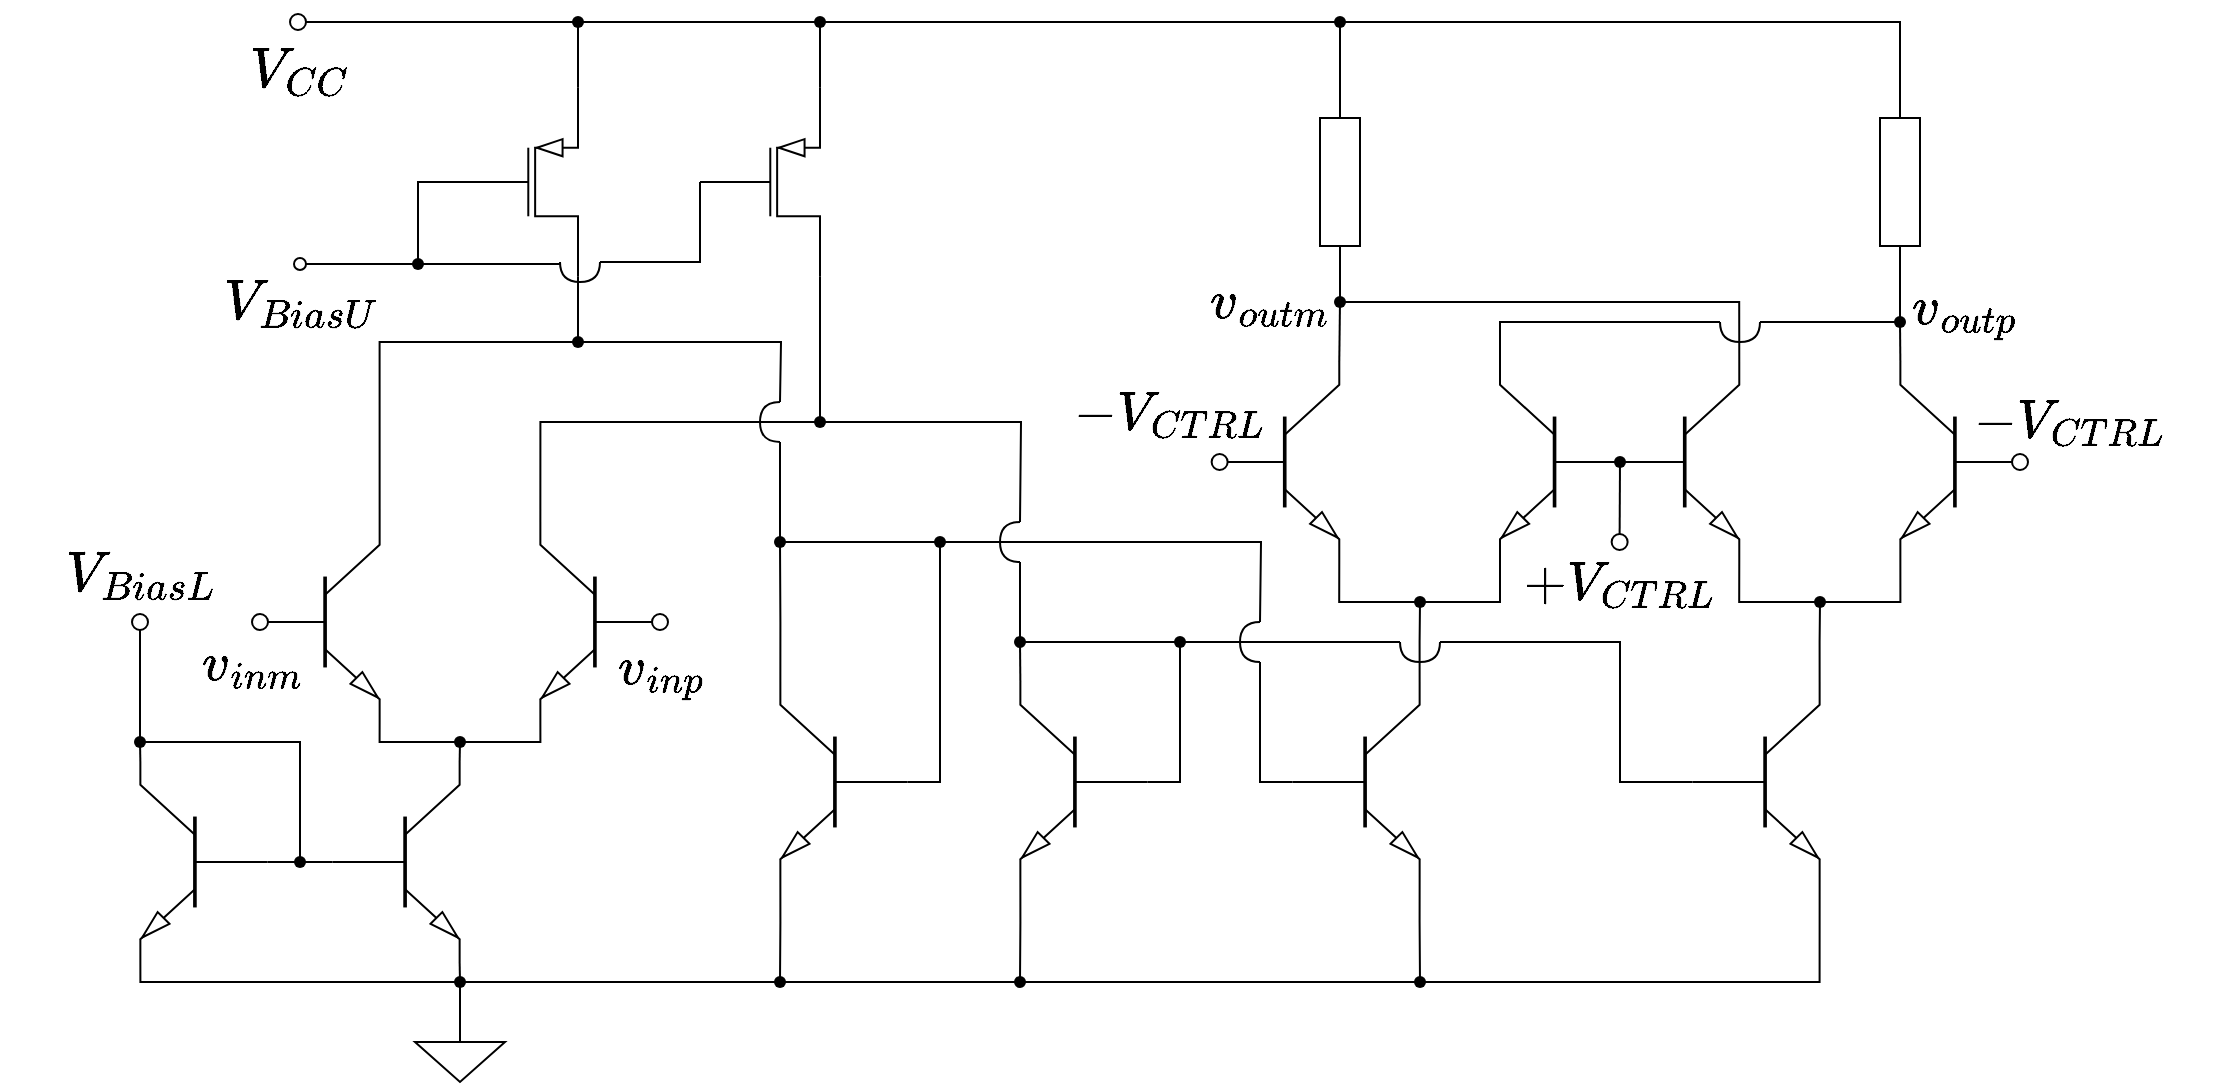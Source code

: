 <mxfile version="24.1.0" type="device">
  <diagram name="ページ1" id="3CdTRiGsujiSw6c1h7v3">
    <mxGraphModel dx="495" dy="372" grid="1" gridSize="10" guides="1" tooltips="1" connect="1" arrows="1" fold="1" page="1" pageScale="1" pageWidth="827" pageHeight="1169" math="1" shadow="0">
      <root>
        <mxCell id="0" />
        <mxCell id="1" parent="0" />
        <mxCell id="B4WlmdKC-h2AMB1wvCXI-15" value="`v_{outp}`" style="text;html=1;align=center;verticalAlign=middle;resizable=0;points=[];autosize=1;strokeColor=none;fillColor=none;fontFamily=Helvetica;fontSize=23;fontColor=default;labelBackgroundColor=default;" parent="1" vertex="1">
          <mxGeometry x="1132" y="264" width="120" height="40" as="geometry" />
        </mxCell>
        <mxCell id="8G1ynlUJSy8jMvh3_94a-14" value="&lt;span style=&quot;font-size: 24px;&quot;&gt;`V_{BiasU}`&lt;/span&gt;" style="text;html=1;align=center;verticalAlign=middle;resizable=0;points=[];autosize=1;strokeColor=none;fillColor=none;fontSize=11;fontFamily=Helvetica;fontColor=default;labelBackgroundColor=default;" parent="1" vertex="1">
          <mxGeometry x="285" y="260" width="150" height="40" as="geometry" />
        </mxCell>
        <mxCell id="YW9zwW-SNKCNuL622meQ-1" value="" style="verticalLabelPosition=bottom;shadow=0;dashed=0;align=center;html=1;verticalAlign=top;shape=mxgraph.electrical.transistors.npn_transistor_5;" parent="1" vertex="1">
          <mxGeometry x="336" y="390" width="64" height="100" as="geometry" />
        </mxCell>
        <mxCell id="PU3b96CcsqgNLKvAV13z-3" value="" style="verticalLabelPosition=bottom;shadow=0;dashed=0;align=center;html=1;verticalAlign=top;shape=mxgraph.electrical.transistors.npn_transistor_5;flipH=1;" parent="1" vertex="1">
          <mxGeometry x="480" y="390" width="64" height="100" as="geometry" />
        </mxCell>
        <mxCell id="PU3b96CcsqgNLKvAV13z-5" value="" style="verticalLabelPosition=bottom;shadow=0;dashed=0;align=center;html=1;verticalAlign=top;shape=mxgraph.electrical.transistors.npn_transistor_5;flipH=1;" parent="1" vertex="1">
          <mxGeometry x="600" y="470" width="64" height="100" as="geometry" />
        </mxCell>
        <mxCell id="PU3b96CcsqgNLKvAV13z-6" value="" style="verticalLabelPosition=bottom;shadow=0;dashed=0;align=center;html=1;verticalAlign=top;shape=mxgraph.electrical.transistors.npn_transistor_5;flipH=1;" parent="1" vertex="1">
          <mxGeometry x="720" y="470" width="64" height="100" as="geometry" />
        </mxCell>
        <mxCell id="rhWL0KDIDvepYEqkXeya-9" style="edgeStyle=orthogonalEdgeStyle;rounded=0;orthogonalLoop=1;jettySize=auto;html=1;exitX=0;exitY=0.5;exitDx=0;exitDy=0;exitPerimeter=0;strokeColor=default;align=center;verticalAlign=middle;fontFamily=Helvetica;fontSize=11;fontColor=default;labelBackgroundColor=default;endArrow=none;endFill=0;" parent="1" source="PU3b96CcsqgNLKvAV13z-10" edge="1">
          <mxGeometry relative="1" as="geometry">
            <mxPoint x="840" y="460" as="targetPoint" />
            <Array as="points">
              <mxPoint x="840" y="520" />
              <mxPoint x="840" y="460" />
            </Array>
          </mxGeometry>
        </mxCell>
        <mxCell id="PU3b96CcsqgNLKvAV13z-10" value="" style="verticalLabelPosition=bottom;shadow=0;dashed=0;align=center;html=1;verticalAlign=top;shape=mxgraph.electrical.transistors.npn_transistor_5;flipH=0;" parent="1" vertex="1">
          <mxGeometry x="856" y="470" width="64" height="100" as="geometry" />
        </mxCell>
        <mxCell id="rhWL0KDIDvepYEqkXeya-12" style="edgeStyle=orthogonalEdgeStyle;rounded=0;orthogonalLoop=1;jettySize=auto;html=1;exitX=0;exitY=0.5;exitDx=0;exitDy=0;exitPerimeter=0;strokeColor=default;align=center;verticalAlign=middle;fontFamily=Helvetica;fontSize=11;fontColor=default;labelBackgroundColor=default;endArrow=none;endFill=0;" parent="1" source="PU3b96CcsqgNLKvAV13z-11" edge="1">
          <mxGeometry relative="1" as="geometry">
            <mxPoint x="930" y="450" as="targetPoint" />
            <Array as="points">
              <mxPoint x="1020" y="520" />
              <mxPoint x="1020" y="450" />
            </Array>
          </mxGeometry>
        </mxCell>
        <mxCell id="PU3b96CcsqgNLKvAV13z-11" value="" style="verticalLabelPosition=bottom;shadow=0;dashed=0;align=center;html=1;verticalAlign=top;shape=mxgraph.electrical.transistors.npn_transistor_5;flipH=0;" parent="1" vertex="1">
          <mxGeometry x="1056" y="470" width="64" height="100" as="geometry" />
        </mxCell>
        <mxCell id="PU3b96CcsqgNLKvAV13z-12" value="" style="verticalLabelPosition=bottom;shadow=0;dashed=0;align=center;html=1;verticalAlign=top;shape=mxgraph.electrical.transistors.npn_transistor_5;" parent="1" vertex="1">
          <mxGeometry x="815.82" y="310" width="64" height="100" as="geometry" />
        </mxCell>
        <mxCell id="EGvIFpS6Go4X7f_-xKNk-6" style="edgeStyle=orthogonalEdgeStyle;shape=connector;rounded=0;orthogonalLoop=1;jettySize=auto;html=1;exitX=1;exitY=0;exitDx=0;exitDy=0;exitPerimeter=0;labelBackgroundColor=default;strokeColor=default;fontFamily=Helvetica;fontSize=11;fontColor=default;endArrow=none;endFill=0;" parent="1" source="PU3b96CcsqgNLKvAV13z-13" edge="1">
          <mxGeometry relative="1" as="geometry">
            <mxPoint x="1070" y="290" as="targetPoint" />
            <Array as="points">
              <mxPoint x="960" y="290" />
            </Array>
          </mxGeometry>
        </mxCell>
        <mxCell id="PU3b96CcsqgNLKvAV13z-13" value="" style="verticalLabelPosition=bottom;shadow=0;dashed=0;align=center;html=1;verticalAlign=top;shape=mxgraph.electrical.transistors.npn_transistor_5;flipH=1;" parent="1" vertex="1">
          <mxGeometry x="959.82" y="310" width="64" height="100" as="geometry" />
        </mxCell>
        <mxCell id="PU3b96CcsqgNLKvAV13z-14" value="" style="verticalLabelPosition=bottom;shadow=0;dashed=0;align=center;html=1;verticalAlign=top;shape=mxgraph.electrical.transistors.npn_transistor_5;" parent="1" vertex="1">
          <mxGeometry x="1015.82" y="310" width="64" height="100" as="geometry" />
        </mxCell>
        <mxCell id="PU3b96CcsqgNLKvAV13z-15" value="" style="verticalLabelPosition=bottom;shadow=0;dashed=0;align=center;html=1;verticalAlign=top;shape=mxgraph.electrical.transistors.npn_transistor_5;flipH=1;" parent="1" vertex="1">
          <mxGeometry x="1160" y="310" width="64" height="100" as="geometry" />
        </mxCell>
        <mxCell id="PU3b96CcsqgNLKvAV13z-16" value="" style="shape=waypoint;sketch=0;fillStyle=solid;size=6;pointerEvents=1;points=[];fillColor=none;resizable=0;rotatable=0;perimeter=centerPerimeter;snapToPoint=1;fontFamily=Helvetica;fontSize=11;fontColor=default;labelBackgroundColor=default;" parent="1" vertex="1">
          <mxGeometry x="910" y="420" width="20" height="20" as="geometry" />
        </mxCell>
        <mxCell id="PU3b96CcsqgNLKvAV13z-17" style="edgeStyle=orthogonalEdgeStyle;rounded=0;orthogonalLoop=1;jettySize=auto;html=1;exitX=1;exitY=1;exitDx=0;exitDy=0;exitPerimeter=0;entryX=0.007;entryY=0.429;entryDx=0;entryDy=0;entryPerimeter=0;strokeColor=default;align=center;verticalAlign=middle;fontFamily=Helvetica;fontSize=11;fontColor=default;labelBackgroundColor=default;endArrow=none;endFill=0;" parent="1" source="PU3b96CcsqgNLKvAV13z-12" target="PU3b96CcsqgNLKvAV13z-16" edge="1">
          <mxGeometry relative="1" as="geometry">
            <Array as="points">
              <mxPoint x="879.82" y="430" />
            </Array>
          </mxGeometry>
        </mxCell>
        <mxCell id="PU3b96CcsqgNLKvAV13z-18" style="edgeStyle=orthogonalEdgeStyle;rounded=0;orthogonalLoop=1;jettySize=auto;html=1;exitX=1;exitY=1;exitDx=0;exitDy=0;exitPerimeter=0;entryX=0.96;entryY=0.643;entryDx=0;entryDy=0;entryPerimeter=0;strokeColor=default;align=center;verticalAlign=middle;fontFamily=Helvetica;fontSize=11;fontColor=default;labelBackgroundColor=default;endArrow=none;endFill=0;" parent="1" source="PU3b96CcsqgNLKvAV13z-13" target="PU3b96CcsqgNLKvAV13z-16" edge="1">
          <mxGeometry relative="1" as="geometry">
            <Array as="points">
              <mxPoint x="959.82" y="430" />
            </Array>
          </mxGeometry>
        </mxCell>
        <mxCell id="B4WlmdKC-h2AMB1wvCXI-6" style="edgeStyle=orthogonalEdgeStyle;rounded=0;orthogonalLoop=1;jettySize=auto;html=1;entryX=0.5;entryY=0;entryDx=0;entryDy=0;endArrow=none;endFill=0;" parent="1" source="PU3b96CcsqgNLKvAV13z-19" target="B4WlmdKC-h2AMB1wvCXI-3" edge="1">
          <mxGeometry relative="1" as="geometry" />
        </mxCell>
        <mxCell id="PU3b96CcsqgNLKvAV13z-19" value="" style="shape=waypoint;sketch=0;fillStyle=solid;size=6;pointerEvents=1;points=[];fillColor=none;resizable=0;rotatable=0;perimeter=centerPerimeter;snapToPoint=1;fontFamily=Helvetica;fontSize=11;fontColor=default;labelBackgroundColor=default;" parent="1" vertex="1">
          <mxGeometry x="1010" y="350" width="20" height="20" as="geometry" />
        </mxCell>
        <mxCell id="PU3b96CcsqgNLKvAV13z-20" style="edgeStyle=orthogonalEdgeStyle;rounded=0;orthogonalLoop=1;jettySize=auto;html=1;exitX=0;exitY=0.5;exitDx=0;exitDy=0;exitPerimeter=0;entryX=0.007;entryY=0.476;entryDx=0;entryDy=0;entryPerimeter=0;strokeColor=default;align=center;verticalAlign=middle;fontFamily=Helvetica;fontSize=11;fontColor=default;labelBackgroundColor=default;endArrow=none;endFill=0;" parent="1" source="PU3b96CcsqgNLKvAV13z-13" target="PU3b96CcsqgNLKvAV13z-19" edge="1">
          <mxGeometry relative="1" as="geometry" />
        </mxCell>
        <mxCell id="PU3b96CcsqgNLKvAV13z-21" style="edgeStyle=orthogonalEdgeStyle;rounded=0;orthogonalLoop=1;jettySize=auto;html=1;exitX=0;exitY=0.5;exitDx=0;exitDy=0;exitPerimeter=0;entryX=0.96;entryY=0.595;entryDx=0;entryDy=0;entryPerimeter=0;strokeColor=default;align=center;verticalAlign=middle;fontFamily=Helvetica;fontSize=11;fontColor=default;labelBackgroundColor=default;endArrow=none;endFill=0;" parent="1" source="PU3b96CcsqgNLKvAV13z-14" target="PU3b96CcsqgNLKvAV13z-19" edge="1">
          <mxGeometry relative="1" as="geometry" />
        </mxCell>
        <mxCell id="PU3b96CcsqgNLKvAV13z-22" value="" style="shape=waypoint;sketch=0;fillStyle=solid;size=6;pointerEvents=1;points=[];fillColor=none;resizable=0;rotatable=0;perimeter=centerPerimeter;snapToPoint=1;fontFamily=Helvetica;fontSize=11;fontColor=default;labelBackgroundColor=default;" parent="1" vertex="1">
          <mxGeometry x="1110" y="420" width="20" height="20" as="geometry" />
        </mxCell>
        <mxCell id="PU3b96CcsqgNLKvAV13z-23" style="edgeStyle=orthogonalEdgeStyle;rounded=0;orthogonalLoop=1;jettySize=auto;html=1;exitX=1;exitY=1;exitDx=0;exitDy=0;exitPerimeter=0;entryX=0.079;entryY=0.31;entryDx=0;entryDy=0;entryPerimeter=0;strokeColor=default;align=center;verticalAlign=middle;fontFamily=Helvetica;fontSize=11;fontColor=default;labelBackgroundColor=default;endArrow=none;endFill=0;" parent="1" source="PU3b96CcsqgNLKvAV13z-14" target="PU3b96CcsqgNLKvAV13z-22" edge="1">
          <mxGeometry relative="1" as="geometry">
            <Array as="points">
              <mxPoint x="1080" y="430" />
            </Array>
          </mxGeometry>
        </mxCell>
        <mxCell id="PU3b96CcsqgNLKvAV13z-24" style="edgeStyle=orthogonalEdgeStyle;rounded=0;orthogonalLoop=1;jettySize=auto;html=1;exitX=1;exitY=1;exitDx=0;exitDy=0;exitPerimeter=0;entryX=0.96;entryY=0.381;entryDx=0;entryDy=0;entryPerimeter=0;strokeColor=default;align=center;verticalAlign=middle;fontFamily=Helvetica;fontSize=11;fontColor=default;labelBackgroundColor=default;endArrow=none;endFill=0;" parent="1" source="PU3b96CcsqgNLKvAV13z-15" target="PU3b96CcsqgNLKvAV13z-22" edge="1">
          <mxGeometry relative="1" as="geometry">
            <Array as="points">
              <mxPoint x="1160" y="430" />
            </Array>
          </mxGeometry>
        </mxCell>
        <mxCell id="PU3b96CcsqgNLKvAV13z-25" style="edgeStyle=orthogonalEdgeStyle;rounded=0;orthogonalLoop=1;jettySize=auto;html=1;exitX=1;exitY=0;exitDx=0;exitDy=0;exitPerimeter=0;entryX=0.531;entryY=1.024;entryDx=0;entryDy=0;entryPerimeter=0;strokeColor=default;align=center;verticalAlign=middle;fontFamily=Helvetica;fontSize=11;fontColor=default;labelBackgroundColor=default;endArrow=none;endFill=0;" parent="1" source="PU3b96CcsqgNLKvAV13z-11" target="PU3b96CcsqgNLKvAV13z-22" edge="1">
          <mxGeometry relative="1" as="geometry" />
        </mxCell>
        <mxCell id="PU3b96CcsqgNLKvAV13z-26" style="edgeStyle=orthogonalEdgeStyle;rounded=0;orthogonalLoop=1;jettySize=auto;html=1;exitX=1;exitY=0;exitDx=0;exitDy=0;exitPerimeter=0;entryX=0.436;entryY=1.119;entryDx=0;entryDy=0;entryPerimeter=0;strokeColor=default;align=center;verticalAlign=middle;fontFamily=Helvetica;fontSize=11;fontColor=default;labelBackgroundColor=default;endArrow=none;endFill=0;" parent="1" source="PU3b96CcsqgNLKvAV13z-10" target="PU3b96CcsqgNLKvAV13z-16" edge="1">
          <mxGeometry relative="1" as="geometry" />
        </mxCell>
        <mxCell id="rhWL0KDIDvepYEqkXeya-3" style="edgeStyle=orthogonalEdgeStyle;rounded=0;orthogonalLoop=1;jettySize=auto;html=1;strokeColor=default;align=center;verticalAlign=middle;fontFamily=Helvetica;fontSize=11;fontColor=default;labelBackgroundColor=default;endArrow=none;endFill=0;" parent="1" source="PU3b96CcsqgNLKvAV13z-30" edge="1">
          <mxGeometry relative="1" as="geometry">
            <mxPoint x="600" y="350.0" as="targetPoint" />
          </mxGeometry>
        </mxCell>
        <mxCell id="PU3b96CcsqgNLKvAV13z-30" value="" style="shape=waypoint;sketch=0;fillStyle=solid;size=6;pointerEvents=1;points=[];fillColor=none;resizable=0;rotatable=0;perimeter=centerPerimeter;snapToPoint=1;fontFamily=Helvetica;fontSize=11;fontColor=default;labelBackgroundColor=default;" parent="1" vertex="1">
          <mxGeometry x="590" y="390" width="20" height="20" as="geometry" />
        </mxCell>
        <mxCell id="rhWL0KDIDvepYEqkXeya-6" style="edgeStyle=orthogonalEdgeStyle;rounded=0;orthogonalLoop=1;jettySize=auto;html=1;strokeColor=default;align=center;verticalAlign=middle;fontFamily=Helvetica;fontSize=11;fontColor=default;labelBackgroundColor=default;endArrow=none;endFill=0;" parent="1" source="PU3b96CcsqgNLKvAV13z-31" edge="1">
          <mxGeometry relative="1" as="geometry">
            <mxPoint x="720" y="410.0" as="targetPoint" />
          </mxGeometry>
        </mxCell>
        <mxCell id="PU3b96CcsqgNLKvAV13z-31" value="" style="shape=waypoint;sketch=0;fillStyle=solid;size=6;pointerEvents=1;points=[];fillColor=none;resizable=0;rotatable=0;perimeter=centerPerimeter;snapToPoint=1;fontFamily=Helvetica;fontSize=11;fontColor=default;labelBackgroundColor=default;" parent="1" vertex="1">
          <mxGeometry x="710" y="440" width="20" height="20" as="geometry" />
        </mxCell>
        <mxCell id="PU3b96CcsqgNLKvAV13z-32" style="edgeStyle=orthogonalEdgeStyle;rounded=0;orthogonalLoop=1;jettySize=auto;html=1;exitX=1;exitY=0;exitDx=0;exitDy=0;exitPerimeter=0;entryX=0.674;entryY=1.024;entryDx=0;entryDy=0;entryPerimeter=0;strokeColor=default;align=center;verticalAlign=middle;fontFamily=Helvetica;fontSize=11;fontColor=default;labelBackgroundColor=default;endArrow=none;endFill=0;" parent="1" source="PU3b96CcsqgNLKvAV13z-5" target="PU3b96CcsqgNLKvAV13z-30" edge="1">
          <mxGeometry relative="1" as="geometry" />
        </mxCell>
        <mxCell id="PU3b96CcsqgNLKvAV13z-33" style="edgeStyle=orthogonalEdgeStyle;rounded=0;orthogonalLoop=1;jettySize=auto;html=1;exitX=1;exitY=0;exitDx=0;exitDy=0;exitPerimeter=0;entryX=0.483;entryY=1.071;entryDx=0;entryDy=0;entryPerimeter=0;strokeColor=default;align=center;verticalAlign=middle;fontFamily=Helvetica;fontSize=11;fontColor=default;labelBackgroundColor=default;endArrow=none;endFill=0;" parent="1" source="PU3b96CcsqgNLKvAV13z-6" target="PU3b96CcsqgNLKvAV13z-31" edge="1">
          <mxGeometry relative="1" as="geometry" />
        </mxCell>
        <mxCell id="rhWL0KDIDvepYEqkXeya-8" style="edgeStyle=orthogonalEdgeStyle;rounded=0;orthogonalLoop=1;jettySize=auto;html=1;strokeColor=default;align=center;verticalAlign=middle;fontFamily=Helvetica;fontSize=11;fontColor=default;labelBackgroundColor=default;endArrow=none;endFill=0;" parent="1" source="PU3b96CcsqgNLKvAV13z-37" edge="1">
          <mxGeometry relative="1" as="geometry">
            <mxPoint x="840" y="440" as="targetPoint" />
          </mxGeometry>
        </mxCell>
        <mxCell id="PU3b96CcsqgNLKvAV13z-37" value="" style="shape=waypoint;sketch=0;fillStyle=solid;size=6;pointerEvents=1;points=[];fillColor=none;resizable=0;rotatable=0;perimeter=centerPerimeter;snapToPoint=1;fontFamily=Helvetica;fontSize=11;fontColor=default;labelBackgroundColor=default;" parent="1" vertex="1">
          <mxGeometry x="670" y="390" width="20" height="20" as="geometry" />
        </mxCell>
        <mxCell id="PU3b96CcsqgNLKvAV13z-38" style="edgeStyle=orthogonalEdgeStyle;rounded=0;orthogonalLoop=1;jettySize=auto;html=1;exitX=0;exitY=0.5;exitDx=0;exitDy=0;exitPerimeter=0;entryX=0.555;entryY=1.048;entryDx=0;entryDy=0;entryPerimeter=0;strokeColor=default;align=center;verticalAlign=middle;fontFamily=Helvetica;fontSize=11;fontColor=default;labelBackgroundColor=default;endArrow=none;endFill=0;" parent="1" source="PU3b96CcsqgNLKvAV13z-5" target="PU3b96CcsqgNLKvAV13z-37" edge="1">
          <mxGeometry relative="1" as="geometry">
            <Array as="points">
              <mxPoint x="680" y="520" />
            </Array>
          </mxGeometry>
        </mxCell>
        <mxCell id="PU3b96CcsqgNLKvAV13z-39" style="edgeStyle=orthogonalEdgeStyle;rounded=0;orthogonalLoop=1;jettySize=auto;html=1;entryX=-0.017;entryY=0.643;entryDx=0;entryDy=0;entryPerimeter=0;strokeColor=default;align=center;verticalAlign=middle;fontFamily=Helvetica;fontSize=11;fontColor=default;labelBackgroundColor=default;endArrow=none;endFill=0;" parent="1" source="PU3b96CcsqgNLKvAV13z-30" target="PU3b96CcsqgNLKvAV13z-37" edge="1">
          <mxGeometry relative="1" as="geometry" />
        </mxCell>
        <mxCell id="rhWL0KDIDvepYEqkXeya-2" style="edgeStyle=orthogonalEdgeStyle;rounded=0;orthogonalLoop=1;jettySize=auto;html=1;endArrow=none;endFill=0;" parent="1" source="PU3b96CcsqgNLKvAV13z-44" edge="1">
          <mxGeometry relative="1" as="geometry">
            <mxPoint x="600" y="330.0" as="targetPoint" />
          </mxGeometry>
        </mxCell>
        <mxCell id="PU3b96CcsqgNLKvAV13z-44" value="" style="shape=waypoint;sketch=0;fillStyle=solid;size=6;pointerEvents=1;points=[];fillColor=none;resizable=0;rotatable=0;perimeter=centerPerimeter;snapToPoint=1;fontFamily=Helvetica;fontSize=11;fontColor=default;labelBackgroundColor=default;" parent="1" vertex="1">
          <mxGeometry x="489" y="290" width="20" height="20" as="geometry" />
        </mxCell>
        <mxCell id="rhWL0KDIDvepYEqkXeya-5" style="edgeStyle=orthogonalEdgeStyle;rounded=0;orthogonalLoop=1;jettySize=auto;html=1;strokeColor=default;align=center;verticalAlign=middle;fontFamily=Helvetica;fontSize=11;fontColor=default;labelBackgroundColor=default;endArrow=none;endFill=0;" parent="1" source="PU3b96CcsqgNLKvAV13z-45" edge="1">
          <mxGeometry relative="1" as="geometry">
            <mxPoint x="720" y="390.0" as="targetPoint" />
          </mxGeometry>
        </mxCell>
        <mxCell id="PU3b96CcsqgNLKvAV13z-45" value="" style="shape=waypoint;sketch=0;fillStyle=solid;size=6;pointerEvents=1;points=[];fillColor=none;resizable=0;rotatable=0;perimeter=centerPerimeter;snapToPoint=1;fontFamily=Helvetica;fontSize=11;fontColor=default;labelBackgroundColor=default;" parent="1" vertex="1">
          <mxGeometry x="610" y="330" width="20" height="20" as="geometry" />
        </mxCell>
        <mxCell id="PU3b96CcsqgNLKvAV13z-47" style="edgeStyle=orthogonalEdgeStyle;rounded=0;orthogonalLoop=1;jettySize=auto;html=1;exitX=1;exitY=0;exitDx=0;exitDy=0;exitPerimeter=0;entryX=0.043;entryY=0.693;entryDx=0;entryDy=0;entryPerimeter=0;strokeColor=default;align=center;verticalAlign=middle;fontFamily=Helvetica;fontSize=11;fontColor=default;labelBackgroundColor=default;endArrow=none;endFill=0;" parent="1" source="PU3b96CcsqgNLKvAV13z-3" target="PU3b96CcsqgNLKvAV13z-45" edge="1">
          <mxGeometry relative="1" as="geometry">
            <Array as="points">
              <mxPoint x="480" y="340" />
            </Array>
          </mxGeometry>
        </mxCell>
        <mxCell id="PU3b96CcsqgNLKvAV13z-50" style="edgeStyle=orthogonalEdgeStyle;rounded=0;orthogonalLoop=1;jettySize=auto;html=1;exitX=1;exitY=0;exitDx=0;exitDy=0;exitPerimeter=0;entryX=-0.136;entryY=0.293;entryDx=0;entryDy=0;entryPerimeter=0;strokeColor=default;align=center;verticalAlign=middle;fontFamily=Helvetica;fontSize=11;fontColor=default;labelBackgroundColor=default;endArrow=none;endFill=0;" parent="1" source="YW9zwW-SNKCNuL622meQ-1" target="PU3b96CcsqgNLKvAV13z-44" edge="1">
          <mxGeometry relative="1" as="geometry">
            <Array as="points">
              <mxPoint x="400" y="300" />
            </Array>
          </mxGeometry>
        </mxCell>
        <mxCell id="PU3b96CcsqgNLKvAV13z-53" value="" style="pointerEvents=1;verticalLabelPosition=bottom;shadow=0;dashed=0;align=center;html=1;verticalAlign=top;shape=mxgraph.electrical.resistors.resistor_1;fontFamily=Helvetica;fontSize=11;fontColor=default;labelBackgroundColor=default;direction=south;" parent="1" vertex="1">
          <mxGeometry x="870.0" y="170" width="20" height="100" as="geometry" />
        </mxCell>
        <mxCell id="PU3b96CcsqgNLKvAV13z-54" value="" style="pointerEvents=1;verticalLabelPosition=bottom;shadow=0;dashed=0;align=center;html=1;verticalAlign=top;shape=mxgraph.electrical.resistors.resistor_1;fontFamily=Helvetica;fontSize=11;fontColor=default;labelBackgroundColor=default;direction=south;" parent="1" vertex="1">
          <mxGeometry x="1150" y="170" width="20" height="100" as="geometry" />
        </mxCell>
        <mxCell id="PU3b96CcsqgNLKvAV13z-55" value="" style="shape=waypoint;sketch=0;fillStyle=solid;size=6;pointerEvents=1;points=[];fillColor=none;resizable=0;rotatable=0;perimeter=centerPerimeter;snapToPoint=1;fontFamily=Helvetica;fontSize=11;fontColor=default;labelBackgroundColor=default;" parent="1" vertex="1">
          <mxGeometry x="870" y="270" width="20" height="20" as="geometry" />
        </mxCell>
        <mxCell id="EGvIFpS6Go4X7f_-xKNk-5" style="edgeStyle=orthogonalEdgeStyle;shape=connector;rounded=0;orthogonalLoop=1;jettySize=auto;html=1;labelBackgroundColor=default;strokeColor=default;fontFamily=Helvetica;fontSize=11;fontColor=default;endArrow=none;endFill=0;" parent="1" source="PU3b96CcsqgNLKvAV13z-56" edge="1">
          <mxGeometry relative="1" as="geometry">
            <mxPoint x="1090" y="290" as="targetPoint" />
          </mxGeometry>
        </mxCell>
        <mxCell id="PU3b96CcsqgNLKvAV13z-56" value="" style="shape=waypoint;sketch=0;fillStyle=solid;size=6;pointerEvents=1;points=[];fillColor=none;resizable=0;rotatable=0;perimeter=centerPerimeter;snapToPoint=1;fontFamily=Helvetica;fontSize=11;fontColor=default;labelBackgroundColor=default;" parent="1" vertex="1">
          <mxGeometry x="1150" y="280" width="20" height="20" as="geometry" />
        </mxCell>
        <mxCell id="PU3b96CcsqgNLKvAV13z-57" style="edgeStyle=orthogonalEdgeStyle;rounded=0;orthogonalLoop=1;jettySize=auto;html=1;exitX=1;exitY=0;exitDx=0;exitDy=0;exitPerimeter=0;entryX=0.414;entryY=1.007;entryDx=0;entryDy=0;entryPerimeter=0;strokeColor=default;align=center;verticalAlign=middle;fontFamily=Helvetica;fontSize=11;fontColor=default;labelBackgroundColor=default;endArrow=none;endFill=0;" parent="1" source="PU3b96CcsqgNLKvAV13z-12" target="PU3b96CcsqgNLKvAV13z-55" edge="1">
          <mxGeometry relative="1" as="geometry" />
        </mxCell>
        <mxCell id="PU3b96CcsqgNLKvAV13z-58" style="edgeStyle=orthogonalEdgeStyle;rounded=0;orthogonalLoop=1;jettySize=auto;html=1;exitX=1;exitY=0.5;exitDx=0;exitDy=0;exitPerimeter=0;entryX=0.633;entryY=0.117;entryDx=0;entryDy=0;entryPerimeter=0;strokeColor=default;align=center;verticalAlign=middle;fontFamily=Helvetica;fontSize=11;fontColor=default;labelBackgroundColor=default;endArrow=none;endFill=0;" parent="1" source="PU3b96CcsqgNLKvAV13z-53" target="PU3b96CcsqgNLKvAV13z-55" edge="1">
          <mxGeometry relative="1" as="geometry" />
        </mxCell>
        <mxCell id="PU3b96CcsqgNLKvAV13z-59" style="edgeStyle=orthogonalEdgeStyle;rounded=0;orthogonalLoop=1;jettySize=auto;html=1;exitX=1;exitY=0.5;exitDx=0;exitDy=0;exitPerimeter=0;entryX=0.5;entryY=-0.033;entryDx=0;entryDy=0;entryPerimeter=0;strokeColor=default;align=center;verticalAlign=middle;fontFamily=Helvetica;fontSize=11;fontColor=default;labelBackgroundColor=default;endArrow=none;endFill=0;" parent="1" source="PU3b96CcsqgNLKvAV13z-54" target="PU3b96CcsqgNLKvAV13z-56" edge="1">
          <mxGeometry relative="1" as="geometry" />
        </mxCell>
        <mxCell id="PU3b96CcsqgNLKvAV13z-60" style="edgeStyle=orthogonalEdgeStyle;rounded=0;orthogonalLoop=1;jettySize=auto;html=1;exitX=1;exitY=0;exitDx=0;exitDy=0;exitPerimeter=0;entryX=0.583;entryY=0.967;entryDx=0;entryDy=0;entryPerimeter=0;strokeColor=default;align=center;verticalAlign=middle;fontFamily=Helvetica;fontSize=11;fontColor=default;labelBackgroundColor=default;endArrow=none;endFill=0;" parent="1" source="PU3b96CcsqgNLKvAV13z-15" target="PU3b96CcsqgNLKvAV13z-56" edge="1">
          <mxGeometry relative="1" as="geometry" />
        </mxCell>
        <mxCell id="PU3b96CcsqgNLKvAV13z-61" style="edgeStyle=orthogonalEdgeStyle;rounded=0;orthogonalLoop=1;jettySize=auto;html=1;exitX=1;exitY=0;exitDx=0;exitDy=0;exitPerimeter=0;entryX=0.9;entryY=0.483;entryDx=0;entryDy=0;entryPerimeter=0;strokeColor=default;align=center;verticalAlign=middle;fontFamily=Helvetica;fontSize=11;fontColor=default;labelBackgroundColor=default;endArrow=none;endFill=0;" parent="1" source="PU3b96CcsqgNLKvAV13z-14" target="PU3b96CcsqgNLKvAV13z-55" edge="1">
          <mxGeometry relative="1" as="geometry">
            <Array as="points">
              <mxPoint x="1080" y="280" />
            </Array>
          </mxGeometry>
        </mxCell>
        <mxCell id="PU3b96CcsqgNLKvAV13z-63" value="" style="shape=waypoint;sketch=0;fillStyle=solid;size=6;pointerEvents=1;points=[];fillColor=none;resizable=0;rotatable=0;perimeter=centerPerimeter;snapToPoint=1;fontFamily=Helvetica;fontSize=11;fontColor=default;labelBackgroundColor=default;" parent="1" vertex="1">
          <mxGeometry x="430" y="490" width="20" height="20" as="geometry" />
        </mxCell>
        <mxCell id="PU3b96CcsqgNLKvAV13z-64" style="edgeStyle=orthogonalEdgeStyle;rounded=0;orthogonalLoop=1;jettySize=auto;html=1;exitX=1;exitY=1;exitDx=0;exitDy=0;exitPerimeter=0;entryX=0.06;entryY=0.451;entryDx=0;entryDy=0;entryPerimeter=0;strokeColor=default;align=center;verticalAlign=middle;fontFamily=Helvetica;fontSize=11;fontColor=default;labelBackgroundColor=default;endArrow=none;endFill=0;" parent="1" source="YW9zwW-SNKCNuL622meQ-1" target="PU3b96CcsqgNLKvAV13z-63" edge="1">
          <mxGeometry relative="1" as="geometry">
            <Array as="points">
              <mxPoint x="400" y="500" />
            </Array>
          </mxGeometry>
        </mxCell>
        <mxCell id="PU3b96CcsqgNLKvAV13z-65" style="edgeStyle=orthogonalEdgeStyle;rounded=0;orthogonalLoop=1;jettySize=auto;html=1;exitX=1;exitY=1;exitDx=0;exitDy=0;exitPerimeter=0;entryX=1.025;entryY=0.428;entryDx=0;entryDy=0;entryPerimeter=0;strokeColor=default;align=center;verticalAlign=middle;fontFamily=Helvetica;fontSize=11;fontColor=default;labelBackgroundColor=default;endArrow=none;endFill=0;" parent="1" source="PU3b96CcsqgNLKvAV13z-3" target="PU3b96CcsqgNLKvAV13z-63" edge="1">
          <mxGeometry relative="1" as="geometry">
            <Array as="points">
              <mxPoint x="480" y="500" />
            </Array>
          </mxGeometry>
        </mxCell>
        <mxCell id="PU3b96CcsqgNLKvAV13z-67" value="" style="pointerEvents=1;verticalLabelPosition=bottom;shadow=0;dashed=0;align=center;html=1;verticalAlign=top;shape=mxgraph.electrical.signal_sources.signal_ground;fontFamily=Helvetica;fontSize=11;fontColor=default;labelBackgroundColor=default;" parent="1" vertex="1">
          <mxGeometry x="417.5" y="640" width="45" height="30" as="geometry" />
        </mxCell>
        <mxCell id="PU3b96CcsqgNLKvAV13z-68" value="" style="shape=waypoint;sketch=0;fillStyle=solid;size=6;pointerEvents=1;points=[];fillColor=none;resizable=0;rotatable=0;perimeter=centerPerimeter;snapToPoint=1;fontFamily=Helvetica;fontSize=11;fontColor=default;labelBackgroundColor=default;" parent="1" vertex="1">
          <mxGeometry x="430" y="610" width="20" height="20" as="geometry" />
        </mxCell>
        <mxCell id="PU3b96CcsqgNLKvAV13z-70" style="edgeStyle=orthogonalEdgeStyle;rounded=0;orthogonalLoop=1;jettySize=auto;html=1;exitX=0.5;exitY=0;exitDx=0;exitDy=0;exitPerimeter=0;entryX=0.606;entryY=0.91;entryDx=0;entryDy=0;entryPerimeter=0;strokeColor=default;align=center;verticalAlign=middle;fontFamily=Helvetica;fontSize=11;fontColor=default;labelBackgroundColor=default;endArrow=none;endFill=0;" parent="1" source="PU3b96CcsqgNLKvAV13z-67" target="PU3b96CcsqgNLKvAV13z-68" edge="1">
          <mxGeometry relative="1" as="geometry" />
        </mxCell>
        <mxCell id="PU3b96CcsqgNLKvAV13z-71" value="" style="shape=waypoint;sketch=0;fillStyle=solid;size=6;pointerEvents=1;points=[];fillColor=none;resizable=0;rotatable=0;perimeter=centerPerimeter;snapToPoint=1;fontFamily=Helvetica;fontSize=11;fontColor=default;labelBackgroundColor=default;" parent="1" vertex="1">
          <mxGeometry x="590" y="610" width="20" height="20" as="geometry" />
        </mxCell>
        <mxCell id="PU3b96CcsqgNLKvAV13z-72" value="" style="shape=waypoint;sketch=0;fillStyle=solid;size=6;pointerEvents=1;points=[];fillColor=none;resizable=0;rotatable=0;perimeter=centerPerimeter;snapToPoint=1;fontFamily=Helvetica;fontSize=11;fontColor=default;labelBackgroundColor=default;" parent="1" vertex="1">
          <mxGeometry x="710" y="610" width="20" height="20" as="geometry" />
        </mxCell>
        <mxCell id="PU3b96CcsqgNLKvAV13z-73" value="" style="shape=waypoint;sketch=0;fillStyle=solid;size=6;pointerEvents=1;points=[];fillColor=none;resizable=0;rotatable=0;perimeter=centerPerimeter;snapToPoint=1;fontFamily=Helvetica;fontSize=11;fontColor=default;labelBackgroundColor=default;" parent="1" vertex="1">
          <mxGeometry x="910" y="610" width="20" height="20" as="geometry" />
        </mxCell>
        <mxCell id="PU3b96CcsqgNLKvAV13z-75" style="edgeStyle=orthogonalEdgeStyle;rounded=0;orthogonalLoop=1;jettySize=auto;html=1;exitX=1;exitY=1;exitDx=0;exitDy=0;exitPerimeter=0;entryX=1.1;entryY=0.65;entryDx=0;entryDy=0;entryPerimeter=0;strokeColor=default;align=center;verticalAlign=middle;fontFamily=Helvetica;fontSize=11;fontColor=default;labelBackgroundColor=default;endArrow=none;endFill=0;" parent="1" source="PU3b96CcsqgNLKvAV13z-11" target="PU3b96CcsqgNLKvAV13z-73" edge="1">
          <mxGeometry relative="1" as="geometry">
            <Array as="points">
              <mxPoint x="1120" y="620" />
              <mxPoint x="920" y="620" />
            </Array>
          </mxGeometry>
        </mxCell>
        <mxCell id="PU3b96CcsqgNLKvAV13z-76" style="edgeStyle=orthogonalEdgeStyle;rounded=0;orthogonalLoop=1;jettySize=auto;html=1;exitX=1;exitY=1;exitDx=0;exitDy=0;exitPerimeter=0;entryX=0.35;entryY=-0.1;entryDx=0;entryDy=0;entryPerimeter=0;strokeColor=default;align=center;verticalAlign=middle;fontFamily=Helvetica;fontSize=11;fontColor=default;labelBackgroundColor=default;endArrow=none;endFill=0;" parent="1" source="PU3b96CcsqgNLKvAV13z-10" target="PU3b96CcsqgNLKvAV13z-73" edge="1">
          <mxGeometry relative="1" as="geometry" />
        </mxCell>
        <mxCell id="PU3b96CcsqgNLKvAV13z-77" style="edgeStyle=orthogonalEdgeStyle;rounded=0;orthogonalLoop=1;jettySize=auto;html=1;entryX=0.883;entryY=0.9;entryDx=0;entryDy=0;entryPerimeter=0;strokeColor=default;align=center;verticalAlign=middle;fontFamily=Helvetica;fontSize=11;fontColor=default;labelBackgroundColor=default;endArrow=none;endFill=0;" parent="1" source="PU3b96CcsqgNLKvAV13z-73" target="PU3b96CcsqgNLKvAV13z-72" edge="1">
          <mxGeometry relative="1" as="geometry" />
        </mxCell>
        <mxCell id="PU3b96CcsqgNLKvAV13z-78" style="edgeStyle=orthogonalEdgeStyle;rounded=0;orthogonalLoop=1;jettySize=auto;html=1;exitX=1;exitY=1;exitDx=0;exitDy=0;exitPerimeter=0;entryX=0.617;entryY=-0.067;entryDx=0;entryDy=0;entryPerimeter=0;strokeColor=default;align=center;verticalAlign=middle;fontFamily=Helvetica;fontSize=11;fontColor=default;labelBackgroundColor=default;endArrow=none;endFill=0;" parent="1" source="PU3b96CcsqgNLKvAV13z-6" target="PU3b96CcsqgNLKvAV13z-72" edge="1">
          <mxGeometry relative="1" as="geometry" />
        </mxCell>
        <mxCell id="PU3b96CcsqgNLKvAV13z-79" style="edgeStyle=orthogonalEdgeStyle;rounded=0;orthogonalLoop=1;jettySize=auto;html=1;entryX=1.133;entryY=0.733;entryDx=0;entryDy=0;entryPerimeter=0;strokeColor=default;align=center;verticalAlign=middle;fontFamily=Helvetica;fontSize=11;fontColor=default;labelBackgroundColor=default;endArrow=none;endFill=0;" parent="1" source="PU3b96CcsqgNLKvAV13z-72" target="PU3b96CcsqgNLKvAV13z-71" edge="1">
          <mxGeometry relative="1" as="geometry" />
        </mxCell>
        <mxCell id="PU3b96CcsqgNLKvAV13z-80" style="edgeStyle=orthogonalEdgeStyle;rounded=0;orthogonalLoop=1;jettySize=auto;html=1;exitX=1;exitY=1;exitDx=0;exitDy=0;exitPerimeter=0;entryX=0.417;entryY=-0.117;entryDx=0;entryDy=0;entryPerimeter=0;strokeColor=default;align=center;verticalAlign=middle;fontFamily=Helvetica;fontSize=11;fontColor=default;labelBackgroundColor=default;endArrow=none;endFill=0;" parent="1" source="PU3b96CcsqgNLKvAV13z-5" target="PU3b96CcsqgNLKvAV13z-71" edge="1">
          <mxGeometry relative="1" as="geometry" />
        </mxCell>
        <mxCell id="PU3b96CcsqgNLKvAV13z-81" style="edgeStyle=orthogonalEdgeStyle;rounded=0;orthogonalLoop=1;jettySize=auto;html=1;entryX=0.983;entryY=0.717;entryDx=0;entryDy=0;entryPerimeter=0;strokeColor=default;align=center;verticalAlign=middle;fontFamily=Helvetica;fontSize=11;fontColor=default;labelBackgroundColor=default;endArrow=none;endFill=0;" parent="1" source="PU3b96CcsqgNLKvAV13z-71" target="PU3b96CcsqgNLKvAV13z-68" edge="1">
          <mxGeometry relative="1" as="geometry" />
        </mxCell>
        <mxCell id="PU3b96CcsqgNLKvAV13z-82" value="" style="shape=waypoint;sketch=0;fillStyle=solid;size=6;pointerEvents=1;points=[];fillColor=none;resizable=0;rotatable=0;perimeter=centerPerimeter;snapToPoint=1;fontFamily=Helvetica;fontSize=11;fontColor=default;labelBackgroundColor=default;" parent="1" vertex="1">
          <mxGeometry x="870" y="130" width="20" height="20" as="geometry" />
        </mxCell>
        <mxCell id="PU3b96CcsqgNLKvAV13z-83" value="" style="shape=waypoint;sketch=0;fillStyle=solid;size=6;pointerEvents=1;points=[];fillColor=none;resizable=0;rotatable=0;perimeter=centerPerimeter;snapToPoint=1;fontFamily=Helvetica;fontSize=11;fontColor=default;labelBackgroundColor=default;" parent="1" vertex="1">
          <mxGeometry x="610" y="130" width="20" height="20" as="geometry" />
        </mxCell>
        <mxCell id="PU3b96CcsqgNLKvAV13z-87" style="edgeStyle=orthogonalEdgeStyle;rounded=0;orthogonalLoop=1;jettySize=auto;html=1;exitX=0;exitY=0.5;exitDx=0;exitDy=0;exitPerimeter=0;entryX=0.46;entryY=0.976;entryDx=0;entryDy=0;entryPerimeter=0;strokeColor=default;align=center;verticalAlign=middle;fontFamily=Helvetica;fontSize=11;fontColor=default;labelBackgroundColor=default;endArrow=none;endFill=0;" parent="1" source="PU3b96CcsqgNLKvAV13z-53" target="PU3b96CcsqgNLKvAV13z-82" edge="1">
          <mxGeometry relative="1" as="geometry" />
        </mxCell>
        <mxCell id="PU3b96CcsqgNLKvAV13z-88" style="edgeStyle=orthogonalEdgeStyle;rounded=0;orthogonalLoop=1;jettySize=auto;html=1;exitX=0;exitY=0.5;exitDx=0;exitDy=0;exitPerimeter=0;entryX=1.031;entryY=0.357;entryDx=0;entryDy=0;entryPerimeter=0;strokeColor=default;align=center;verticalAlign=middle;fontFamily=Helvetica;fontSize=11;fontColor=default;labelBackgroundColor=default;endArrow=none;endFill=0;" parent="1" source="PU3b96CcsqgNLKvAV13z-54" target="PU3b96CcsqgNLKvAV13z-82" edge="1">
          <mxGeometry relative="1" as="geometry">
            <Array as="points">
              <mxPoint x="1160" y="140" />
            </Array>
          </mxGeometry>
        </mxCell>
        <mxCell id="PU3b96CcsqgNLKvAV13z-89" style="edgeStyle=orthogonalEdgeStyle;rounded=0;orthogonalLoop=1;jettySize=auto;html=1;entryX=1.031;entryY=0.333;entryDx=0;entryDy=0;entryPerimeter=0;strokeColor=default;align=center;verticalAlign=middle;fontFamily=Helvetica;fontSize=11;fontColor=default;labelBackgroundColor=default;endArrow=none;endFill=0;" parent="1" source="PU3b96CcsqgNLKvAV13z-82" target="PU3b96CcsqgNLKvAV13z-83" edge="1">
          <mxGeometry relative="1" as="geometry" />
        </mxCell>
        <mxCell id="B4WlmdKC-h2AMB1wvCXI-1" value="" style="verticalLabelPosition=bottom;shadow=0;dashed=0;align=center;html=1;verticalAlign=top;strokeWidth=1;shape=ellipse;perimeter=ellipsePerimeter;fontFamily=Helvetica;fontSize=11;fontColor=default;labelBackgroundColor=default;aspect=fixed;" parent="1" vertex="1">
          <mxGeometry x="336" y="436" width="8" height="8" as="geometry" />
        </mxCell>
        <mxCell id="B4WlmdKC-h2AMB1wvCXI-2" value="" style="verticalLabelPosition=bottom;shadow=0;dashed=0;align=center;html=1;verticalAlign=top;strokeWidth=1;shape=ellipse;perimeter=ellipsePerimeter;fontFamily=Helvetica;fontSize=11;fontColor=default;labelBackgroundColor=default;aspect=fixed;" parent="1" vertex="1">
          <mxGeometry x="536" y="436" width="8" height="8" as="geometry" />
        </mxCell>
        <mxCell id="B4WlmdKC-h2AMB1wvCXI-3" value="" style="verticalLabelPosition=bottom;shadow=0;dashed=0;align=center;html=1;verticalAlign=top;strokeWidth=1;shape=ellipse;perimeter=ellipsePerimeter;fontFamily=Helvetica;fontSize=11;fontColor=default;labelBackgroundColor=default;aspect=fixed;" parent="1" vertex="1">
          <mxGeometry x="1015.82" y="396" width="8" height="8" as="geometry" />
        </mxCell>
        <mxCell id="B4WlmdKC-h2AMB1wvCXI-4" value="" style="verticalLabelPosition=bottom;shadow=0;dashed=0;align=center;html=1;verticalAlign=top;strokeWidth=1;shape=ellipse;perimeter=ellipsePerimeter;fontFamily=Helvetica;fontSize=11;fontColor=default;labelBackgroundColor=default;aspect=fixed;" parent="1" vertex="1">
          <mxGeometry x="815.82" y="356" width="8" height="8" as="geometry" />
        </mxCell>
        <mxCell id="B4WlmdKC-h2AMB1wvCXI-5" value="" style="verticalLabelPosition=bottom;shadow=0;dashed=0;align=center;html=1;verticalAlign=top;strokeWidth=1;shape=ellipse;perimeter=ellipsePerimeter;fontFamily=Helvetica;fontSize=11;fontColor=default;labelBackgroundColor=default;aspect=fixed;" parent="1" vertex="1">
          <mxGeometry x="1216" y="356" width="8" height="8" as="geometry" />
        </mxCell>
        <mxCell id="rhWL0KDIDvepYEqkXeya-11" style="edgeStyle=orthogonalEdgeStyle;rounded=0;orthogonalLoop=1;jettySize=auto;html=1;strokeColor=default;align=center;verticalAlign=middle;fontFamily=Helvetica;fontSize=11;fontColor=default;labelBackgroundColor=default;endArrow=none;endFill=0;" parent="1" source="B4WlmdKC-h2AMB1wvCXI-8" edge="1">
          <mxGeometry relative="1" as="geometry">
            <mxPoint x="910" y="450" as="targetPoint" />
          </mxGeometry>
        </mxCell>
        <mxCell id="B4WlmdKC-h2AMB1wvCXI-8" value="" style="shape=waypoint;sketch=0;fillStyle=solid;size=6;pointerEvents=1;points=[];fillColor=none;resizable=0;rotatable=0;perimeter=centerPerimeter;snapToPoint=1;fontFamily=Helvetica;fontSize=11;fontColor=default;labelBackgroundColor=default;" parent="1" vertex="1">
          <mxGeometry x="790" y="440" width="20" height="20" as="geometry" />
        </mxCell>
        <mxCell id="B4WlmdKC-h2AMB1wvCXI-9" style="edgeStyle=orthogonalEdgeStyle;rounded=0;orthogonalLoop=1;jettySize=auto;html=1;exitX=0;exitY=0.5;exitDx=0;exitDy=0;exitPerimeter=0;entryX=0.547;entryY=1.039;entryDx=0;entryDy=0;entryPerimeter=0;strokeColor=default;align=center;verticalAlign=middle;fontFamily=Helvetica;fontSize=11;fontColor=default;labelBackgroundColor=default;endArrow=none;endFill=0;" parent="1" source="PU3b96CcsqgNLKvAV13z-6" target="B4WlmdKC-h2AMB1wvCXI-8" edge="1">
          <mxGeometry relative="1" as="geometry">
            <Array as="points">
              <mxPoint x="800" y="520" />
            </Array>
          </mxGeometry>
        </mxCell>
        <mxCell id="B4WlmdKC-h2AMB1wvCXI-10" style="edgeStyle=orthogonalEdgeStyle;rounded=0;orthogonalLoop=1;jettySize=auto;html=1;entryX=0.033;entryY=0.567;entryDx=0;entryDy=0;entryPerimeter=0;strokeColor=default;align=center;verticalAlign=middle;fontFamily=Helvetica;fontSize=11;fontColor=default;labelBackgroundColor=default;endArrow=none;endFill=0;" parent="1" source="PU3b96CcsqgNLKvAV13z-31" target="B4WlmdKC-h2AMB1wvCXI-8" edge="1">
          <mxGeometry relative="1" as="geometry" />
        </mxCell>
        <mxCell id="B4WlmdKC-h2AMB1wvCXI-12" value="`+V_{CTRL}`" style="text;html=1;align=center;verticalAlign=middle;resizable=0;points=[];autosize=1;strokeColor=none;fillColor=none;fontFamily=Helvetica;fontSize=23;fontColor=default;labelBackgroundColor=default;" parent="1" vertex="1">
          <mxGeometry x="939.82" y="401" width="160" height="40" as="geometry" />
        </mxCell>
        <mxCell id="B4WlmdKC-h2AMB1wvCXI-13" value="`-V_{CTRL}`" style="text;html=1;align=center;verticalAlign=middle;resizable=0;points=[];autosize=1;strokeColor=none;fillColor=none;fontFamily=Helvetica;fontSize=23;fontColor=default;labelBackgroundColor=default;" parent="1" vertex="1">
          <mxGeometry x="720" y="316" width="150" height="40" as="geometry" />
        </mxCell>
        <mxCell id="B4WlmdKC-h2AMB1wvCXI-14" value="`-V_{CTRL}`" style="text;html=1;align=center;verticalAlign=middle;resizable=0;points=[];autosize=1;strokeColor=none;fillColor=none;fontFamily=Helvetica;fontSize=23;fontColor=default;labelBackgroundColor=default;" parent="1" vertex="1">
          <mxGeometry x="1170" y="320" width="150" height="40" as="geometry" />
        </mxCell>
        <mxCell id="B4WlmdKC-h2AMB1wvCXI-16" value="`v_{outm}`" style="text;html=1;align=center;verticalAlign=middle;resizable=0;points=[];autosize=1;strokeColor=none;fillColor=none;fontFamily=Helvetica;fontSize=23;fontColor=default;labelBackgroundColor=default;" parent="1" vertex="1">
          <mxGeometry x="780" y="260" width="130" height="40" as="geometry" />
        </mxCell>
        <mxCell id="B4WlmdKC-h2AMB1wvCXI-17" value="`v_{i np}`" style="text;html=1;align=center;verticalAlign=middle;resizable=0;points=[];autosize=1;strokeColor=none;fillColor=none;fontFamily=Helvetica;fontSize=23;fontColor=default;labelBackgroundColor=default;" parent="1" vertex="1">
          <mxGeometry x="480" y="444" width="120" height="40" as="geometry" />
        </mxCell>
        <mxCell id="B4WlmdKC-h2AMB1wvCXI-18" value="`v_{i nm}`" style="text;html=1;align=center;verticalAlign=middle;resizable=0;points=[];autosize=1;strokeColor=none;fillColor=none;fontFamily=Helvetica;fontSize=23;fontColor=default;labelBackgroundColor=default;" parent="1" vertex="1">
          <mxGeometry x="276" y="441" width="120" height="40" as="geometry" />
        </mxCell>
        <mxCell id="EGvIFpS6Go4X7f_-xKNk-3" style="edgeStyle=orthogonalEdgeStyle;shape=connector;rounded=0;orthogonalLoop=1;jettySize=auto;html=1;exitX=0;exitY=0.5;exitDx=0;exitDy=0;exitPerimeter=0;labelBackgroundColor=default;strokeColor=default;fontFamily=Helvetica;fontSize=11;fontColor=default;endArrow=none;endFill=0;" parent="1" source="8G1ynlUJSy8jMvh3_94a-1" edge="1">
          <mxGeometry relative="1" as="geometry">
            <mxPoint x="510" y="260" as="targetPoint" />
            <Array as="points">
              <mxPoint x="560" y="260" />
            </Array>
          </mxGeometry>
        </mxCell>
        <mxCell id="8G1ynlUJSy8jMvh3_94a-1" value="" style="verticalLabelPosition=bottom;shadow=0;dashed=0;align=center;html=1;verticalAlign=top;shape=mxgraph.electrical.transistors.pmos;pointerEvents=1;" parent="1" vertex="1">
          <mxGeometry x="560" y="170" width="60" height="100" as="geometry" />
        </mxCell>
        <mxCell id="8G1ynlUJSy8jMvh3_94a-2" value="" style="verticalLabelPosition=bottom;shadow=0;dashed=0;align=center;html=1;verticalAlign=top;shape=mxgraph.electrical.transistors.pmos;pointerEvents=1;" parent="1" vertex="1">
          <mxGeometry x="439" y="170" width="60" height="100" as="geometry" />
        </mxCell>
        <mxCell id="8G1ynlUJSy8jMvh3_94a-3" style="edgeStyle=orthogonalEdgeStyle;rounded=0;orthogonalLoop=1;jettySize=auto;html=1;exitX=1;exitY=0;exitDx=0;exitDy=0;exitPerimeter=0;entryX=0.521;entryY=1.086;entryDx=0;entryDy=0;entryPerimeter=0;endArrow=none;endFill=0;" parent="1" source="8G1ynlUJSy8jMvh3_94a-1" target="PU3b96CcsqgNLKvAV13z-83" edge="1">
          <mxGeometry relative="1" as="geometry" />
        </mxCell>
        <mxCell id="8G1ynlUJSy8jMvh3_94a-4" style="edgeStyle=orthogonalEdgeStyle;rounded=0;orthogonalLoop=1;jettySize=auto;html=1;exitX=1;exitY=1;exitDx=0;exitDy=0;exitPerimeter=0;entryX=0.636;entryY=-0.057;entryDx=0;entryDy=0;entryPerimeter=0;strokeColor=default;align=center;verticalAlign=middle;fontFamily=Helvetica;fontSize=11;fontColor=default;labelBackgroundColor=default;endArrow=none;endFill=0;" parent="1" source="8G1ynlUJSy8jMvh3_94a-1" target="PU3b96CcsqgNLKvAV13z-45" edge="1">
          <mxGeometry relative="1" as="geometry" />
        </mxCell>
        <mxCell id="8G1ynlUJSy8jMvh3_94a-5" style="edgeStyle=orthogonalEdgeStyle;rounded=0;orthogonalLoop=1;jettySize=auto;html=1;exitX=1;exitY=1;exitDx=0;exitDy=0;exitPerimeter=0;entryX=0.6;entryY=-0.057;entryDx=0;entryDy=0;entryPerimeter=0;strokeColor=default;align=center;verticalAlign=middle;fontFamily=Helvetica;fontSize=11;fontColor=default;labelBackgroundColor=default;endArrow=none;endFill=0;" parent="1" source="8G1ynlUJSy8jMvh3_94a-2" target="PU3b96CcsqgNLKvAV13z-44" edge="1">
          <mxGeometry relative="1" as="geometry" />
        </mxCell>
        <mxCell id="8G1ynlUJSy8jMvh3_94a-8" value="" style="verticalLabelPosition=bottom;shadow=0;dashed=0;align=center;html=1;verticalAlign=top;strokeWidth=1;shape=ellipse;perimeter=ellipsePerimeter;fontFamily=Helvetica;fontSize=11;fontColor=default;aspect=fixed;labelBackgroundColor=default;" parent="1" vertex="1">
          <mxGeometry x="357" y="258.0" width="6" height="6" as="geometry" />
        </mxCell>
        <mxCell id="EGvIFpS6Go4X7f_-xKNk-2" style="edgeStyle=orthogonalEdgeStyle;rounded=0;orthogonalLoop=1;jettySize=auto;html=1;endArrow=none;endFill=0;" parent="1" source="8G1ynlUJSy8jMvh3_94a-9" edge="1">
          <mxGeometry relative="1" as="geometry">
            <mxPoint x="490" y="261" as="targetPoint" />
          </mxGeometry>
        </mxCell>
        <mxCell id="8G1ynlUJSy8jMvh3_94a-9" value="" style="shape=waypoint;sketch=0;fillStyle=solid;size=6;pointerEvents=1;points=[];fillColor=none;resizable=0;rotatable=0;perimeter=centerPerimeter;snapToPoint=1;fontFamily=Helvetica;fontSize=11;fontColor=default;labelBackgroundColor=default;" parent="1" vertex="1">
          <mxGeometry x="409" y="251" width="20" height="20" as="geometry" />
        </mxCell>
        <mxCell id="8G1ynlUJSy8jMvh3_94a-11" style="edgeStyle=orthogonalEdgeStyle;rounded=0;orthogonalLoop=1;jettySize=auto;html=1;exitX=0;exitY=0.5;exitDx=0;exitDy=0;exitPerimeter=0;entryX=0.633;entryY=-0.133;entryDx=0;entryDy=0;entryPerimeter=0;strokeColor=default;align=center;verticalAlign=middle;fontFamily=Helvetica;fontSize=11;fontColor=default;labelBackgroundColor=default;endArrow=none;endFill=0;" parent="1" source="8G1ynlUJSy8jMvh3_94a-2" target="8G1ynlUJSy8jMvh3_94a-9" edge="1">
          <mxGeometry relative="1" as="geometry" />
        </mxCell>
        <mxCell id="8G1ynlUJSy8jMvh3_94a-13" style="edgeStyle=orthogonalEdgeStyle;rounded=0;orthogonalLoop=1;jettySize=auto;html=1;exitX=1;exitY=0.5;exitDx=0;exitDy=0;entryX=0.073;entryY=0.506;entryDx=0;entryDy=0;entryPerimeter=0;strokeColor=default;align=center;verticalAlign=middle;fontFamily=Helvetica;fontSize=11;fontColor=default;labelBackgroundColor=default;endArrow=none;endFill=0;" parent="1" source="8G1ynlUJSy8jMvh3_94a-8" target="8G1ynlUJSy8jMvh3_94a-9" edge="1">
          <mxGeometry relative="1" as="geometry" />
        </mxCell>
        <mxCell id="7G_Wfj5CNKZqkvvmBlm0-1" value="" style="verticalLabelPosition=bottom;shadow=0;dashed=0;align=center;html=1;verticalAlign=top;strokeWidth=1;shape=ellipse;perimeter=ellipsePerimeter;fontFamily=Helvetica;fontSize=11;fontColor=default;labelBackgroundColor=default;aspect=fixed;" parent="1" vertex="1">
          <mxGeometry x="355" y="136" width="8" height="8" as="geometry" />
        </mxCell>
        <mxCell id="7G_Wfj5CNKZqkvvmBlm0-2" value="" style="shape=waypoint;sketch=0;fillStyle=solid;size=6;pointerEvents=1;points=[];fillColor=none;resizable=0;rotatable=0;perimeter=centerPerimeter;snapToPoint=1;fontFamily=Helvetica;fontSize=11;fontColor=default;labelBackgroundColor=default;" parent="1" vertex="1">
          <mxGeometry x="489" y="130" width="20" height="20" as="geometry" />
        </mxCell>
        <mxCell id="7G_Wfj5CNKZqkvvmBlm0-3" style="edgeStyle=orthogonalEdgeStyle;rounded=0;orthogonalLoop=1;jettySize=auto;html=1;exitX=1;exitY=0;exitDx=0;exitDy=0;exitPerimeter=0;entryX=0.59;entryY=1.02;entryDx=0;entryDy=0;entryPerimeter=0;endArrow=none;endFill=0;" parent="1" source="8G1ynlUJSy8jMvh3_94a-2" target="7G_Wfj5CNKZqkvvmBlm0-2" edge="1">
          <mxGeometry relative="1" as="geometry" />
        </mxCell>
        <mxCell id="7G_Wfj5CNKZqkvvmBlm0-4" style="edgeStyle=orthogonalEdgeStyle;rounded=0;orthogonalLoop=1;jettySize=auto;html=1;entryX=1.01;entryY=0.72;entryDx=0;entryDy=0;entryPerimeter=0;strokeColor=default;align=center;verticalAlign=middle;fontFamily=Helvetica;fontSize=11;fontColor=default;labelBackgroundColor=default;endArrow=none;endFill=0;" parent="1" source="PU3b96CcsqgNLKvAV13z-83" target="7G_Wfj5CNKZqkvvmBlm0-2" edge="1">
          <mxGeometry relative="1" as="geometry" />
        </mxCell>
        <mxCell id="7G_Wfj5CNKZqkvvmBlm0-5" style="edgeStyle=orthogonalEdgeStyle;rounded=0;orthogonalLoop=1;jettySize=auto;html=1;exitX=1;exitY=0.5;exitDx=0;exitDy=0;entryX=0.01;entryY=0.58;entryDx=0;entryDy=0;entryPerimeter=0;strokeColor=default;align=center;verticalAlign=middle;fontFamily=Helvetica;fontSize=11;fontColor=default;labelBackgroundColor=default;endArrow=none;endFill=0;" parent="1" source="7G_Wfj5CNKZqkvvmBlm0-1" target="7G_Wfj5CNKZqkvvmBlm0-2" edge="1">
          <mxGeometry relative="1" as="geometry" />
        </mxCell>
        <mxCell id="7G_Wfj5CNKZqkvvmBlm0-6" value="&lt;font style=&quot;font-size: 24px;&quot;&gt;`V_{C C}`&lt;/font&gt;" style="text;html=1;align=center;verticalAlign=middle;resizable=0;points=[];autosize=1;strokeColor=none;fillColor=none;fontFamily=Helvetica;fontSize=11;fontColor=default;labelBackgroundColor=default;" parent="1" vertex="1">
          <mxGeometry x="294" y="144" width="130" height="40" as="geometry" />
        </mxCell>
        <mxCell id="RuVVgi2wthfgpXIABIc0-4" style="edgeStyle=orthogonalEdgeStyle;rounded=0;orthogonalLoop=1;jettySize=auto;html=1;exitX=1;exitY=0;exitDx=0;exitDy=0;exitPerimeter=0;strokeColor=default;align=center;verticalAlign=middle;fontFamily=Helvetica;fontSize=11;fontColor=default;labelBackgroundColor=default;endArrow=none;endFill=0;" parent="1" source="RuVVgi2wthfgpXIABIc0-1" target="PU3b96CcsqgNLKvAV13z-63" edge="1">
          <mxGeometry relative="1" as="geometry" />
        </mxCell>
        <mxCell id="RuVVgi2wthfgpXIABIc0-1" value="" style="verticalLabelPosition=bottom;shadow=0;dashed=0;align=center;html=1;verticalAlign=top;shape=mxgraph.electrical.transistors.npn_transistor_5;" parent="1" vertex="1">
          <mxGeometry x="376" y="510" width="64" height="100" as="geometry" />
        </mxCell>
        <mxCell id="RuVVgi2wthfgpXIABIc0-3" style="edgeStyle=orthogonalEdgeStyle;rounded=0;orthogonalLoop=1;jettySize=auto;html=1;exitX=1;exitY=1;exitDx=0;exitDy=0;exitPerimeter=0;entryX=0.492;entryY=0.011;entryDx=0;entryDy=0;entryPerimeter=0;endArrow=none;endFill=0;" parent="1" source="RuVVgi2wthfgpXIABIc0-1" target="PU3b96CcsqgNLKvAV13z-68" edge="1">
          <mxGeometry relative="1" as="geometry" />
        </mxCell>
        <mxCell id="RuVVgi2wthfgpXIABIc0-8" value="&lt;span style=&quot;font-size: 24px;&quot;&gt;`V_{BiasL}`&lt;/span&gt;" style="text;html=1;align=center;verticalAlign=middle;resizable=0;points=[];autosize=1;strokeColor=none;fillColor=none;fontSize=11;fontFamily=Helvetica;fontColor=default;labelBackgroundColor=default;" parent="1" vertex="1">
          <mxGeometry x="210" y="396" width="140" height="40" as="geometry" />
        </mxCell>
        <mxCell id="rhWL0KDIDvepYEqkXeya-1" value="" style="endArrow=none;html=1;rounded=0;edgeStyle=orthogonalEdgeStyle;curved=1;" parent="1" edge="1">
          <mxGeometry width="50" height="50" relative="1" as="geometry">
            <mxPoint x="600" y="330" as="sourcePoint" />
            <mxPoint x="600" y="350" as="targetPoint" />
            <Array as="points">
              <mxPoint x="590" y="330" />
              <mxPoint x="590" y="350" />
            </Array>
          </mxGeometry>
        </mxCell>
        <mxCell id="rhWL0KDIDvepYEqkXeya-4" value="" style="endArrow=none;html=1;rounded=0;edgeStyle=orthogonalEdgeStyle;curved=1;" parent="1" edge="1">
          <mxGeometry width="50" height="50" relative="1" as="geometry">
            <mxPoint x="720" y="390" as="sourcePoint" />
            <mxPoint x="720" y="410" as="targetPoint" />
            <Array as="points">
              <mxPoint x="710" y="390" />
              <mxPoint x="710" y="410" />
            </Array>
          </mxGeometry>
        </mxCell>
        <mxCell id="rhWL0KDIDvepYEqkXeya-7" value="" style="endArrow=none;html=1;rounded=0;edgeStyle=orthogonalEdgeStyle;curved=1;" parent="1" edge="1">
          <mxGeometry width="50" height="50" relative="1" as="geometry">
            <mxPoint x="840" y="440" as="sourcePoint" />
            <mxPoint x="840" y="460" as="targetPoint" />
            <Array as="points">
              <mxPoint x="830" y="440" />
              <mxPoint x="830" y="460" />
            </Array>
          </mxGeometry>
        </mxCell>
        <mxCell id="rhWL0KDIDvepYEqkXeya-10" value="" style="endArrow=none;html=1;rounded=0;edgeStyle=orthogonalEdgeStyle;curved=1;strokeColor=default;align=center;verticalAlign=middle;fontFamily=Helvetica;fontSize=11;fontColor=default;labelBackgroundColor=default;" parent="1" edge="1">
          <mxGeometry width="50" height="50" relative="1" as="geometry">
            <mxPoint x="910" y="450" as="sourcePoint" />
            <mxPoint x="930" y="450" as="targetPoint" />
            <Array as="points">
              <mxPoint x="910" y="460" />
              <mxPoint x="930" y="460" />
            </Array>
          </mxGeometry>
        </mxCell>
        <mxCell id="EGvIFpS6Go4X7f_-xKNk-1" value="" style="endArrow=none;html=1;rounded=0;edgeStyle=orthogonalEdgeStyle;curved=1;strokeColor=default;align=center;verticalAlign=middle;fontFamily=Helvetica;fontSize=11;fontColor=default;labelBackgroundColor=default;" parent="1" edge="1">
          <mxGeometry width="50" height="50" relative="1" as="geometry">
            <mxPoint x="490" y="260" as="sourcePoint" />
            <mxPoint x="510" y="260" as="targetPoint" />
            <Array as="points">
              <mxPoint x="490" y="270.0" />
              <mxPoint x="510" y="270.0" />
            </Array>
          </mxGeometry>
        </mxCell>
        <mxCell id="EGvIFpS6Go4X7f_-xKNk-4" value="" style="endArrow=none;html=1;rounded=0;edgeStyle=orthogonalEdgeStyle;curved=1;strokeColor=default;align=center;verticalAlign=middle;fontFamily=Helvetica;fontSize=11;fontColor=default;labelBackgroundColor=default;" parent="1" edge="1">
          <mxGeometry width="50" height="50" relative="1" as="geometry">
            <mxPoint x="1070" y="290" as="sourcePoint" />
            <mxPoint x="1090" y="290" as="targetPoint" />
            <Array as="points">
              <mxPoint x="1070" y="300.0" />
              <mxPoint x="1090" y="300.0" />
            </Array>
          </mxGeometry>
        </mxCell>
        <mxCell id="UCr6JGnc7fv5DLRvZscM-1" value="" style="verticalLabelPosition=bottom;shadow=0;dashed=0;align=center;html=1;verticalAlign=top;shape=mxgraph.electrical.transistors.npn_transistor_5;flipH=1;" vertex="1" parent="1">
          <mxGeometry x="280" y="510" width="64" height="100" as="geometry" />
        </mxCell>
        <mxCell id="UCr6JGnc7fv5DLRvZscM-3" style="edgeStyle=orthogonalEdgeStyle;rounded=0;orthogonalLoop=1;jettySize=auto;html=1;exitX=1;exitY=1;exitDx=0;exitDy=0;exitPerimeter=0;entryX=0.067;entryY=0.45;entryDx=0;entryDy=0;entryPerimeter=0;endArrow=none;endFill=0;" edge="1" parent="1" source="UCr6JGnc7fv5DLRvZscM-1" target="PU3b96CcsqgNLKvAV13z-68">
          <mxGeometry relative="1" as="geometry">
            <mxPoint x="359" y="620" as="targetPoint" />
            <Array as="points">
              <mxPoint x="280" y="620" />
            </Array>
          </mxGeometry>
        </mxCell>
        <mxCell id="UCr6JGnc7fv5DLRvZscM-5" value="" style="shape=waypoint;sketch=0;fillStyle=solid;size=6;pointerEvents=1;points=[];fillColor=none;resizable=0;rotatable=0;perimeter=centerPerimeter;snapToPoint=1;fontFamily=Helvetica;fontSize=11;fontColor=default;labelBackgroundColor=default;" vertex="1" parent="1">
          <mxGeometry x="350" y="550" width="20" height="20" as="geometry" />
        </mxCell>
        <mxCell id="UCr6JGnc7fv5DLRvZscM-6" style="edgeStyle=orthogonalEdgeStyle;rounded=0;orthogonalLoop=1;jettySize=auto;html=1;exitX=0;exitY=0.5;exitDx=0;exitDy=0;exitPerimeter=0;entryX=0.021;entryY=0.558;entryDx=0;entryDy=0;entryPerimeter=0;strokeColor=default;align=center;verticalAlign=middle;fontFamily=Helvetica;fontSize=11;fontColor=default;labelBackgroundColor=default;endArrow=none;endFill=0;" edge="1" parent="1" source="UCr6JGnc7fv5DLRvZscM-1" target="UCr6JGnc7fv5DLRvZscM-5">
          <mxGeometry relative="1" as="geometry" />
        </mxCell>
        <mxCell id="UCr6JGnc7fv5DLRvZscM-7" style="edgeStyle=orthogonalEdgeStyle;rounded=0;orthogonalLoop=1;jettySize=auto;html=1;exitX=0;exitY=0.5;exitDx=0;exitDy=0;exitPerimeter=0;entryX=0.915;entryY=0.538;entryDx=0;entryDy=0;entryPerimeter=0;strokeColor=default;align=center;verticalAlign=middle;fontFamily=Helvetica;fontSize=11;fontColor=default;labelBackgroundColor=default;endArrow=none;endFill=0;" edge="1" parent="1" source="RuVVgi2wthfgpXIABIc0-1" target="UCr6JGnc7fv5DLRvZscM-5">
          <mxGeometry relative="1" as="geometry" />
        </mxCell>
        <mxCell id="UCr6JGnc7fv5DLRvZscM-8" value="" style="shape=waypoint;sketch=0;fillStyle=solid;size=6;pointerEvents=1;points=[];fillColor=none;resizable=0;rotatable=0;perimeter=centerPerimeter;snapToPoint=1;fontFamily=Helvetica;fontSize=11;fontColor=default;labelBackgroundColor=default;" vertex="1" parent="1">
          <mxGeometry x="270" y="490" width="20" height="20" as="geometry" />
        </mxCell>
        <mxCell id="UCr6JGnc7fv5DLRvZscM-9" style="edgeStyle=orthogonalEdgeStyle;rounded=0;orthogonalLoop=1;jettySize=auto;html=1;exitX=1;exitY=0;exitDx=0;exitDy=0;exitPerimeter=0;entryX=0.415;entryY=1.087;entryDx=0;entryDy=0;entryPerimeter=0;strokeColor=default;align=center;verticalAlign=middle;fontFamily=Helvetica;fontSize=11;fontColor=default;labelBackgroundColor=default;endArrow=none;endFill=0;" edge="1" parent="1" source="UCr6JGnc7fv5DLRvZscM-1" target="UCr6JGnc7fv5DLRvZscM-8">
          <mxGeometry relative="1" as="geometry" />
        </mxCell>
        <mxCell id="UCr6JGnc7fv5DLRvZscM-10" style="edgeStyle=orthogonalEdgeStyle;rounded=0;orthogonalLoop=1;jettySize=auto;html=1;entryX=0.945;entryY=0.54;entryDx=0;entryDy=0;entryPerimeter=0;strokeColor=default;align=center;verticalAlign=middle;fontFamily=Helvetica;fontSize=11;fontColor=default;labelBackgroundColor=default;endArrow=none;endFill=0;" edge="1" parent="1" source="UCr6JGnc7fv5DLRvZscM-5" target="UCr6JGnc7fv5DLRvZscM-8">
          <mxGeometry relative="1" as="geometry">
            <Array as="points">
              <mxPoint x="360" y="500" />
            </Array>
          </mxGeometry>
        </mxCell>
        <mxCell id="UCr6JGnc7fv5DLRvZscM-13" value="" style="verticalLabelPosition=bottom;shadow=0;dashed=0;align=center;html=1;verticalAlign=top;strokeWidth=1;shape=ellipse;perimeter=ellipsePerimeter;fontFamily=Helvetica;fontSize=11;fontColor=default;labelBackgroundColor=default;aspect=fixed;" vertex="1" parent="1">
          <mxGeometry x="276" y="436" width="8" height="8" as="geometry" />
        </mxCell>
        <mxCell id="UCr6JGnc7fv5DLRvZscM-14" style="edgeStyle=orthogonalEdgeStyle;rounded=0;orthogonalLoop=1;jettySize=auto;html=1;exitX=0.5;exitY=1;exitDx=0;exitDy=0;entryX=0.525;entryY=0;entryDx=0;entryDy=0;entryPerimeter=0;strokeColor=default;align=center;verticalAlign=middle;fontFamily=Helvetica;fontSize=11;fontColor=default;labelBackgroundColor=default;endArrow=none;endFill=0;" edge="1" parent="1" source="UCr6JGnc7fv5DLRvZscM-13" target="UCr6JGnc7fv5DLRvZscM-8">
          <mxGeometry relative="1" as="geometry" />
        </mxCell>
      </root>
    </mxGraphModel>
  </diagram>
</mxfile>

